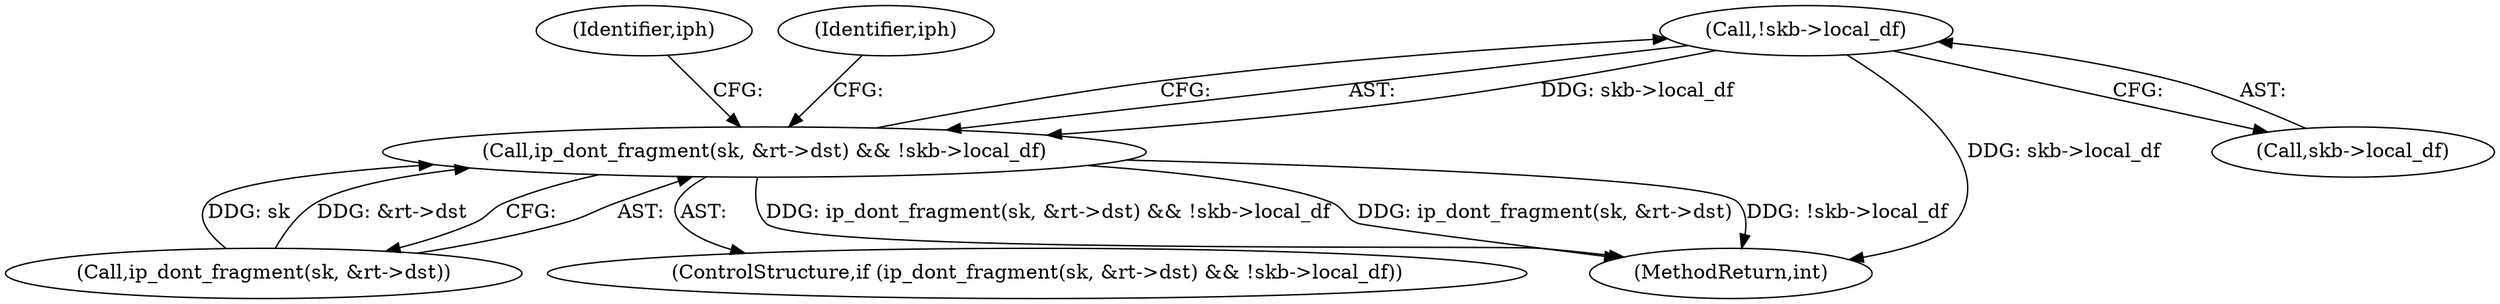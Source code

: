 digraph "0_linux_f6d8bd051c391c1c0458a30b2a7abcd939329259_22@pointer" {
"1000277" [label="(Call,!skb->local_df)"];
"1000270" [label="(Call,ip_dont_fragment(sk, &rt->dst) && !skb->local_df)"];
"1000290" [label="(Identifier,iph)"];
"1000277" [label="(Call,!skb->local_df)"];
"1000271" [label="(Call,ip_dont_fragment(sk, &rt->dst))"];
"1000269" [label="(ControlStructure,if (ip_dont_fragment(sk, &rt->dst) && !skb->local_df))"];
"1000270" [label="(Call,ip_dont_fragment(sk, &rt->dst) && !skb->local_df)"];
"1000278" [label="(Call,skb->local_df)"];
"1000283" [label="(Identifier,iph)"];
"1000387" [label="(MethodReturn,int)"];
"1000277" -> "1000270"  [label="AST: "];
"1000277" -> "1000278"  [label="CFG: "];
"1000278" -> "1000277"  [label="AST: "];
"1000270" -> "1000277"  [label="CFG: "];
"1000277" -> "1000387"  [label="DDG: skb->local_df"];
"1000277" -> "1000270"  [label="DDG: skb->local_df"];
"1000270" -> "1000269"  [label="AST: "];
"1000270" -> "1000271"  [label="CFG: "];
"1000271" -> "1000270"  [label="AST: "];
"1000283" -> "1000270"  [label="CFG: "];
"1000290" -> "1000270"  [label="CFG: "];
"1000270" -> "1000387"  [label="DDG: !skb->local_df"];
"1000270" -> "1000387"  [label="DDG: ip_dont_fragment(sk, &rt->dst) && !skb->local_df"];
"1000270" -> "1000387"  [label="DDG: ip_dont_fragment(sk, &rt->dst)"];
"1000271" -> "1000270"  [label="DDG: sk"];
"1000271" -> "1000270"  [label="DDG: &rt->dst"];
}
